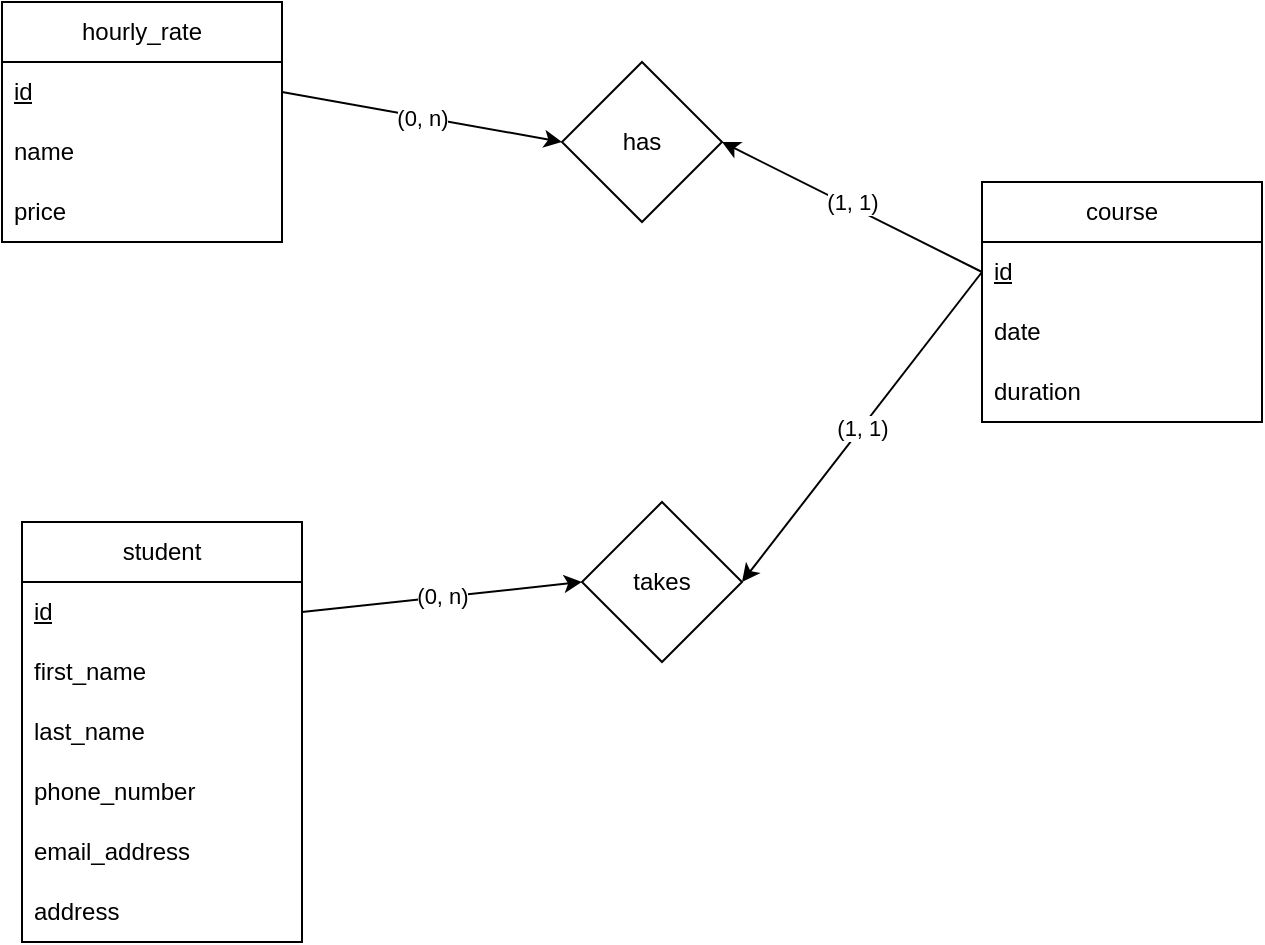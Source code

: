 <mxfile version="24.7.17">
  <diagram id="R2lEEEUBdFMjLlhIrx00" name="Page-1">
    <mxGraphModel dx="1418" dy="838" grid="1" gridSize="10" guides="1" tooltips="1" connect="1" arrows="1" fold="1" page="1" pageScale="1" pageWidth="850" pageHeight="1100" math="0" shadow="0" extFonts="Permanent Marker^https://fonts.googleapis.com/css?family=Permanent+Marker">
      <root>
        <mxCell id="0" />
        <mxCell id="1" parent="0" />
        <mxCell id="FZZj91ICMIYE0WlQEAza-1" value="student" style="swimlane;fontStyle=0;childLayout=stackLayout;horizontal=1;startSize=30;horizontalStack=0;resizeParent=1;resizeParentMax=0;resizeLast=0;collapsible=1;marginBottom=0;whiteSpace=wrap;html=1;" parent="1" vertex="1">
          <mxGeometry x="150" y="320" width="140" height="210" as="geometry" />
        </mxCell>
        <mxCell id="FZZj91ICMIYE0WlQEAza-2" value="&lt;u&gt;id&lt;/u&gt;" style="text;strokeColor=none;fillColor=none;align=left;verticalAlign=middle;spacingLeft=4;spacingRight=4;overflow=hidden;points=[[0,0.5],[1,0.5]];portConstraint=eastwest;rotatable=0;whiteSpace=wrap;html=1;" parent="FZZj91ICMIYE0WlQEAza-1" vertex="1">
          <mxGeometry y="30" width="140" height="30" as="geometry" />
        </mxCell>
        <mxCell id="FZZj91ICMIYE0WlQEAza-3" value="first_name" style="text;strokeColor=none;fillColor=none;align=left;verticalAlign=middle;spacingLeft=4;spacingRight=4;overflow=hidden;points=[[0,0.5],[1,0.5]];portConstraint=eastwest;rotatable=0;whiteSpace=wrap;html=1;" parent="FZZj91ICMIYE0WlQEAza-1" vertex="1">
          <mxGeometry y="60" width="140" height="30" as="geometry" />
        </mxCell>
        <mxCell id="FZZj91ICMIYE0WlQEAza-4" value="last_name" style="text;strokeColor=none;fillColor=none;align=left;verticalAlign=middle;spacingLeft=4;spacingRight=4;overflow=hidden;points=[[0,0.5],[1,0.5]];portConstraint=eastwest;rotatable=0;whiteSpace=wrap;html=1;" parent="FZZj91ICMIYE0WlQEAza-1" vertex="1">
          <mxGeometry y="90" width="140" height="30" as="geometry" />
        </mxCell>
        <mxCell id="FZZj91ICMIYE0WlQEAza-5" value="phone_number" style="text;strokeColor=none;fillColor=none;align=left;verticalAlign=middle;spacingLeft=4;spacingRight=4;overflow=hidden;points=[[0,0.5],[1,0.5]];portConstraint=eastwest;rotatable=0;whiteSpace=wrap;html=1;" parent="FZZj91ICMIYE0WlQEAza-1" vertex="1">
          <mxGeometry y="120" width="140" height="30" as="geometry" />
        </mxCell>
        <mxCell id="cdCcQcg1VTdCsdYqrNg9-1" value="email_address" style="text;strokeColor=none;fillColor=none;align=left;verticalAlign=middle;spacingLeft=4;spacingRight=4;overflow=hidden;points=[[0,0.5],[1,0.5]];portConstraint=eastwest;rotatable=0;whiteSpace=wrap;html=1;" vertex="1" parent="FZZj91ICMIYE0WlQEAza-1">
          <mxGeometry y="150" width="140" height="30" as="geometry" />
        </mxCell>
        <mxCell id="FZZj91ICMIYE0WlQEAza-6" value="address" style="text;strokeColor=none;fillColor=none;align=left;verticalAlign=middle;spacingLeft=4;spacingRight=4;overflow=hidden;points=[[0,0.5],[1,0.5]];portConstraint=eastwest;rotatable=0;whiteSpace=wrap;html=1;" parent="FZZj91ICMIYE0WlQEAza-1" vertex="1">
          <mxGeometry y="180" width="140" height="30" as="geometry" />
        </mxCell>
        <mxCell id="FZZj91ICMIYE0WlQEAza-7" value="hourly_rate" style="swimlane;fontStyle=0;childLayout=stackLayout;horizontal=1;startSize=30;horizontalStack=0;resizeParent=1;resizeParentMax=0;resizeLast=0;collapsible=1;marginBottom=0;whiteSpace=wrap;html=1;" parent="1" vertex="1">
          <mxGeometry x="140" y="60" width="140" height="120" as="geometry" />
        </mxCell>
        <mxCell id="FZZj91ICMIYE0WlQEAza-8" value="&lt;u&gt;id&lt;/u&gt;" style="text;strokeColor=none;fillColor=none;align=left;verticalAlign=middle;spacingLeft=4;spacingRight=4;overflow=hidden;points=[[0,0.5],[1,0.5]];portConstraint=eastwest;rotatable=0;whiteSpace=wrap;html=1;" parent="FZZj91ICMIYE0WlQEAza-7" vertex="1">
          <mxGeometry y="30" width="140" height="30" as="geometry" />
        </mxCell>
        <mxCell id="FZZj91ICMIYE0WlQEAza-9" value="name" style="text;strokeColor=none;fillColor=none;align=left;verticalAlign=middle;spacingLeft=4;spacingRight=4;overflow=hidden;points=[[0,0.5],[1,0.5]];portConstraint=eastwest;rotatable=0;whiteSpace=wrap;html=1;" parent="FZZj91ICMIYE0WlQEAza-7" vertex="1">
          <mxGeometry y="60" width="140" height="30" as="geometry" />
        </mxCell>
        <mxCell id="FZZj91ICMIYE0WlQEAza-10" value="price" style="text;strokeColor=none;fillColor=none;align=left;verticalAlign=middle;spacingLeft=4;spacingRight=4;overflow=hidden;points=[[0,0.5],[1,0.5]];portConstraint=eastwest;rotatable=0;whiteSpace=wrap;html=1;" parent="FZZj91ICMIYE0WlQEAza-7" vertex="1">
          <mxGeometry y="90" width="140" height="30" as="geometry" />
        </mxCell>
        <mxCell id="FZZj91ICMIYE0WlQEAza-11" value="course" style="swimlane;fontStyle=0;childLayout=stackLayout;horizontal=1;startSize=30;horizontalStack=0;resizeParent=1;resizeParentMax=0;resizeLast=0;collapsible=1;marginBottom=0;whiteSpace=wrap;html=1;" parent="1" vertex="1">
          <mxGeometry x="630" y="150" width="140" height="120" as="geometry" />
        </mxCell>
        <mxCell id="FZZj91ICMIYE0WlQEAza-12" value="&lt;u&gt;id&lt;/u&gt;" style="text;strokeColor=none;fillColor=none;align=left;verticalAlign=middle;spacingLeft=4;spacingRight=4;overflow=hidden;points=[[0,0.5],[1,0.5]];portConstraint=eastwest;rotatable=0;whiteSpace=wrap;html=1;" parent="FZZj91ICMIYE0WlQEAza-11" vertex="1">
          <mxGeometry y="30" width="140" height="30" as="geometry" />
        </mxCell>
        <mxCell id="FZZj91ICMIYE0WlQEAza-13" value="date" style="text;strokeColor=none;fillColor=none;align=left;verticalAlign=middle;spacingLeft=4;spacingRight=4;overflow=hidden;points=[[0,0.5],[1,0.5]];portConstraint=eastwest;rotatable=0;whiteSpace=wrap;html=1;" parent="FZZj91ICMIYE0WlQEAza-11" vertex="1">
          <mxGeometry y="60" width="140" height="30" as="geometry" />
        </mxCell>
        <mxCell id="FZZj91ICMIYE0WlQEAza-16" value="duration" style="text;strokeColor=none;fillColor=none;align=left;verticalAlign=middle;spacingLeft=4;spacingRight=4;overflow=hidden;points=[[0,0.5],[1,0.5]];portConstraint=eastwest;rotatable=0;whiteSpace=wrap;html=1;" parent="FZZj91ICMIYE0WlQEAza-11" vertex="1">
          <mxGeometry y="90" width="140" height="30" as="geometry" />
        </mxCell>
        <mxCell id="FZZj91ICMIYE0WlQEAza-17" value="has" style="rhombus;whiteSpace=wrap;html=1;" parent="1" vertex="1">
          <mxGeometry x="420" y="90" width="80" height="80" as="geometry" />
        </mxCell>
        <mxCell id="FZZj91ICMIYE0WlQEAza-18" value="takes" style="rhombus;whiteSpace=wrap;html=1;" parent="1" vertex="1">
          <mxGeometry x="430" y="310" width="80" height="80" as="geometry" />
        </mxCell>
        <mxCell id="FZZj91ICMIYE0WlQEAza-19" value="(0, n)" style="endArrow=classic;html=1;rounded=0;exitX=1;exitY=0.5;exitDx=0;exitDy=0;entryX=0;entryY=0.5;entryDx=0;entryDy=0;" parent="1" source="FZZj91ICMIYE0WlQEAza-2" target="FZZj91ICMIYE0WlQEAza-18" edge="1">
          <mxGeometry relative="1" as="geometry">
            <mxPoint x="470" y="280" as="sourcePoint" />
            <mxPoint x="570" y="280" as="targetPoint" />
          </mxGeometry>
        </mxCell>
        <mxCell id="FZZj91ICMIYE0WlQEAza-22" value="" style="endArrow=classic;html=1;rounded=0;exitX=0;exitY=0.5;exitDx=0;exitDy=0;entryX=1;entryY=0.5;entryDx=0;entryDy=0;" parent="1" source="FZZj91ICMIYE0WlQEAza-12" target="FZZj91ICMIYE0WlQEAza-18" edge="1">
          <mxGeometry relative="1" as="geometry">
            <mxPoint x="440" y="280" as="sourcePoint" />
            <mxPoint x="540" y="280" as="targetPoint" />
          </mxGeometry>
        </mxCell>
        <mxCell id="FZZj91ICMIYE0WlQEAza-23" value="(1, 1)" style="edgeLabel;resizable=0;html=1;;align=center;verticalAlign=middle;" parent="FZZj91ICMIYE0WlQEAza-22" connectable="0" vertex="1">
          <mxGeometry relative="1" as="geometry" />
        </mxCell>
        <mxCell id="FZZj91ICMIYE0WlQEAza-24" value="" style="endArrow=classic;html=1;rounded=0;exitX=0;exitY=0.5;exitDx=0;exitDy=0;entryX=1;entryY=0.5;entryDx=0;entryDy=0;" parent="1" source="FZZj91ICMIYE0WlQEAza-12" target="FZZj91ICMIYE0WlQEAza-17" edge="1">
          <mxGeometry relative="1" as="geometry">
            <mxPoint x="440" y="280" as="sourcePoint" />
            <mxPoint x="540" y="280" as="targetPoint" />
          </mxGeometry>
        </mxCell>
        <mxCell id="FZZj91ICMIYE0WlQEAza-25" value="(1, 1)" style="edgeLabel;resizable=0;html=1;;align=center;verticalAlign=middle;" parent="FZZj91ICMIYE0WlQEAza-24" connectable="0" vertex="1">
          <mxGeometry relative="1" as="geometry">
            <mxPoint y="-3" as="offset" />
          </mxGeometry>
        </mxCell>
        <mxCell id="FZZj91ICMIYE0WlQEAza-28" value="" style="endArrow=classic;html=1;rounded=0;exitX=1;exitY=0.5;exitDx=0;exitDy=0;entryX=0;entryY=0.5;entryDx=0;entryDy=0;" parent="1" source="FZZj91ICMIYE0WlQEAza-8" target="FZZj91ICMIYE0WlQEAza-17" edge="1">
          <mxGeometry relative="1" as="geometry">
            <mxPoint x="440" y="280" as="sourcePoint" />
            <mxPoint x="540" y="280" as="targetPoint" />
          </mxGeometry>
        </mxCell>
        <mxCell id="FZZj91ICMIYE0WlQEAza-29" value="(0, n)" style="edgeLabel;resizable=0;html=1;;align=center;verticalAlign=middle;" parent="FZZj91ICMIYE0WlQEAza-28" connectable="0" vertex="1">
          <mxGeometry relative="1" as="geometry" />
        </mxCell>
      </root>
    </mxGraphModel>
  </diagram>
</mxfile>
